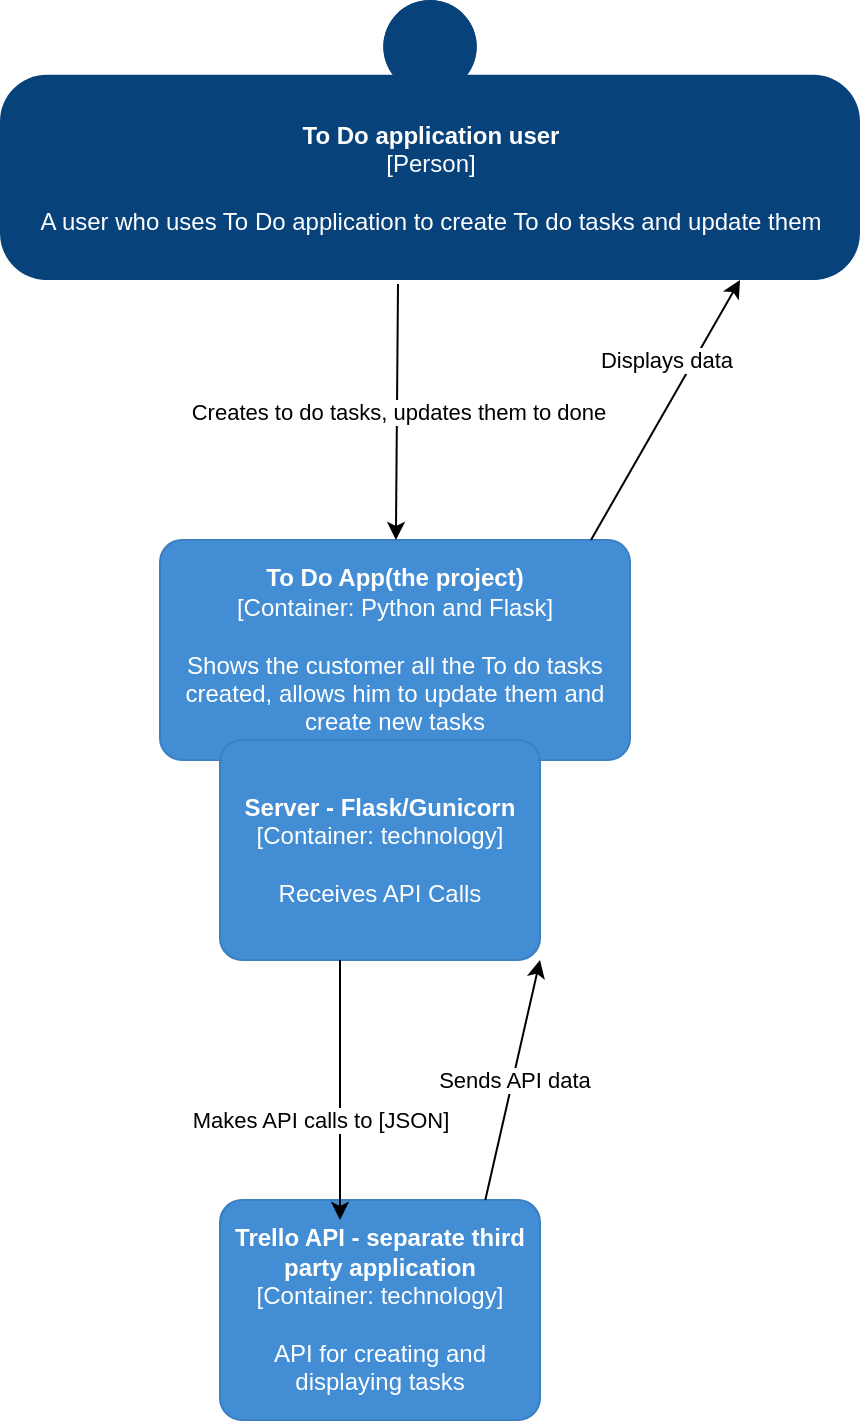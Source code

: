 <mxfile version="14.7.8" type="device"><diagram id="w5pWriD5QhhGcF53dzWc" name="Page-1"><mxGraphModel dx="1038" dy="1633" grid="1" gridSize="10" guides="1" tooltips="1" connect="1" arrows="1" fold="1" page="1" pageScale="1" pageWidth="850" pageHeight="1100" math="0" shadow="0"><root><mxCell id="0"/><mxCell id="1" parent="0"/><object placeholders="1" c4Name="To Do application user" c4Type="Person" c4Description="A user who uses To Do application to create To do tasks and update them" label="&lt;b&gt;%c4Name%&lt;/b&gt;&lt;div&gt;[%c4Type%]&lt;/div&gt;&lt;br&gt;&lt;div&gt;%c4Description%&lt;/div&gt;" id="AZCFXjGj8K6FGHCkyG9Q-1"><mxCell style="html=1;dashed=0;whitespace=wrap;fillColor=#08427b;strokeColor=none;fontColor=#ffffff;shape=mxgraph.c4.person;align=center;metaEdit=1;points=[[0.5,0,0],[1,0.5,0],[1,0.75,0],[0.75,1,0],[0.5,1,0],[0.25,1,0],[0,0.75,0],[0,0.5,0]];metaData={&quot;c4Type&quot;:{&quot;editable&quot;:false}};" parent="1" vertex="1"><mxGeometry x="120" y="-1050" width="430" height="140" as="geometry"/></mxCell></object><object placeholders="1" c4Name="To Do App(the project)" c4Type="Container" c4Technology="Python and Flask" c4Description="Shows the customer all the To do tasks created, allows him to update them and create new tasks" label="&lt;b&gt;%c4Name%&lt;/b&gt;&lt;div&gt;[%c4Type%: %c4Technology%]&lt;/div&gt;&lt;br&gt;&lt;div&gt;%c4Description%&lt;/div&gt;" id="AZCFXjGj8K6FGHCkyG9Q-6"><mxCell style="rounded=1;whiteSpace=wrap;html=1;labelBackgroundColor=none;fillColor=#438DD5;fontColor=#ffffff;align=center;arcSize=10;strokeColor=#3C7FC0;metaEdit=1;metaData={&quot;c4Type&quot;:{&quot;editable&quot;:false}};points=[[0.25,0,0],[0.5,0,0],[0.75,0,0],[1,0.25,0],[1,0.5,0],[1,0.75,0],[0.75,1,0],[0.5,1,0],[0.25,1,0],[0,0.75,0],[0,0.5,0],[0,0.25,0]];" parent="1" vertex="1"><mxGeometry x="200" y="-780" width="235" height="110" as="geometry"/></mxCell></object><object placeholders="1" c4Name="Trello API - separate third party application" c4Type="Container" c4Technology="technology" c4Description="API for creating and displaying tasks" label="&lt;b&gt;%c4Name%&lt;/b&gt;&lt;div&gt;[%c4Type%: %c4Technology%]&lt;/div&gt;&lt;br&gt;&lt;div&gt;%c4Description%&lt;/div&gt;" id="AZCFXjGj8K6FGHCkyG9Q-7"><mxCell style="rounded=1;whiteSpace=wrap;html=1;labelBackgroundColor=none;fillColor=#438DD5;fontColor=#ffffff;align=center;arcSize=10;strokeColor=#3C7FC0;metaEdit=1;metaData={&quot;c4Type&quot;:{&quot;editable&quot;:false}};points=[[0.25,0,0],[0.5,0,0],[0.75,0,0],[1,0.25,0],[1,0.5,0],[1,0.75,0],[0.75,1,0],[0.5,1,0],[0.25,1,0],[0,0.75,0],[0,0.5,0],[0,0.25,0]];" parent="1" vertex="1"><mxGeometry x="230" y="-450" width="160" height="110.0" as="geometry"/></mxCell></object><object placeholders="1" c4Name="Server - Flask/Gunicorn " c4Type="Container" c4Technology="technology" c4Description="Receives API Calls" label="&lt;b&gt;%c4Name%&lt;/b&gt;&lt;div&gt;[%c4Type%: %c4Technology%]&lt;/div&gt;&lt;br&gt;&lt;div&gt;%c4Description%&lt;/div&gt;" id="AZCFXjGj8K6FGHCkyG9Q-9"><mxCell style="rounded=1;whiteSpace=wrap;html=1;labelBackgroundColor=none;fillColor=#438DD5;fontColor=#ffffff;align=center;arcSize=10;strokeColor=#3C7FC0;metaEdit=1;metaData={&quot;c4Type&quot;:{&quot;editable&quot;:false}};points=[[0.25,0,0],[0.5,0,0],[0.75,0,0],[1,0.25,0],[1,0.5,0],[1,0.75,0],[0.75,1,0],[0.5,1,0],[0.25,1,0],[0,0.75,0],[0,0.5,0],[0,0.25,0]];" parent="1" vertex="1"><mxGeometry x="230" y="-680" width="160" height="110.0" as="geometry"/></mxCell></object><mxCell id="AZCFXjGj8K6FGHCkyG9Q-10" value="" style="endArrow=classic;html=1;" parent="1" edge="1"><mxGeometry relative="1" as="geometry"><mxPoint x="290" y="-570" as="sourcePoint"/><mxPoint x="290" y="-440" as="targetPoint"/></mxGeometry></mxCell><mxCell id="AZCFXjGj8K6FGHCkyG9Q-11" value="Makes API calls to [JSON]" style="edgeLabel;resizable=0;html=1;align=center;verticalAlign=middle;" parent="AZCFXjGj8K6FGHCkyG9Q-10" connectable="0" vertex="1"><mxGeometry relative="1" as="geometry"><mxPoint x="-10" y="15" as="offset"/></mxGeometry></mxCell><mxCell id="AZCFXjGj8K6FGHCkyG9Q-13" value="" style="endArrow=classic;html=1;" parent="1" target="AZCFXjGj8K6FGHCkyG9Q-6" edge="1"><mxGeometry relative="1" as="geometry"><mxPoint x="319" y="-908" as="sourcePoint"/><mxPoint x="326" y="-800" as="targetPoint"/></mxGeometry></mxCell><mxCell id="AZCFXjGj8K6FGHCkyG9Q-14" value="Creates to do tasks, updates them to done" style="edgeLabel;resizable=0;html=1;align=center;verticalAlign=middle;" parent="AZCFXjGj8K6FGHCkyG9Q-13" connectable="0" vertex="1"><mxGeometry relative="1" as="geometry"/></mxCell><mxCell id="AZCFXjGj8K6FGHCkyG9Q-23" value="" style="endArrow=classic;html=1;exitX=0.917;exitY=0;exitDx=0;exitDy=0;exitPerimeter=0;" parent="1" source="AZCFXjGj8K6FGHCkyG9Q-6" edge="1"><mxGeometry relative="1" as="geometry"><mxPoint x="460" y="-800" as="sourcePoint"/><mxPoint x="490" y="-910" as="targetPoint"/></mxGeometry></mxCell><mxCell id="AZCFXjGj8K6FGHCkyG9Q-24" value="Displays data" style="edgeLabel;resizable=0;html=1;align=center;verticalAlign=middle;" parent="AZCFXjGj8K6FGHCkyG9Q-23" connectable="0" vertex="1"><mxGeometry relative="1" as="geometry"><mxPoint y="-25" as="offset"/></mxGeometry></mxCell><mxCell id="HOmscgXe404FMlcEIIJQ-5" value="" style="endArrow=classic;html=1;exitX=0.7;exitY=0;exitDx=0;exitDy=0;exitPerimeter=0;" edge="1" parent="1"><mxGeometry relative="1" as="geometry"><mxPoint x="362.65" y="-450" as="sourcePoint"/><mxPoint x="390" y="-570" as="targetPoint"/><Array as="points"><mxPoint x="390" y="-570"/></Array></mxGeometry></mxCell><mxCell id="HOmscgXe404FMlcEIIJQ-6" value="Sends API data" style="edgeLabel;resizable=0;html=1;align=center;verticalAlign=middle;" connectable="0" vertex="1" parent="HOmscgXe404FMlcEIIJQ-5"><mxGeometry relative="1" as="geometry"/></mxCell></root></mxGraphModel></diagram></mxfile>